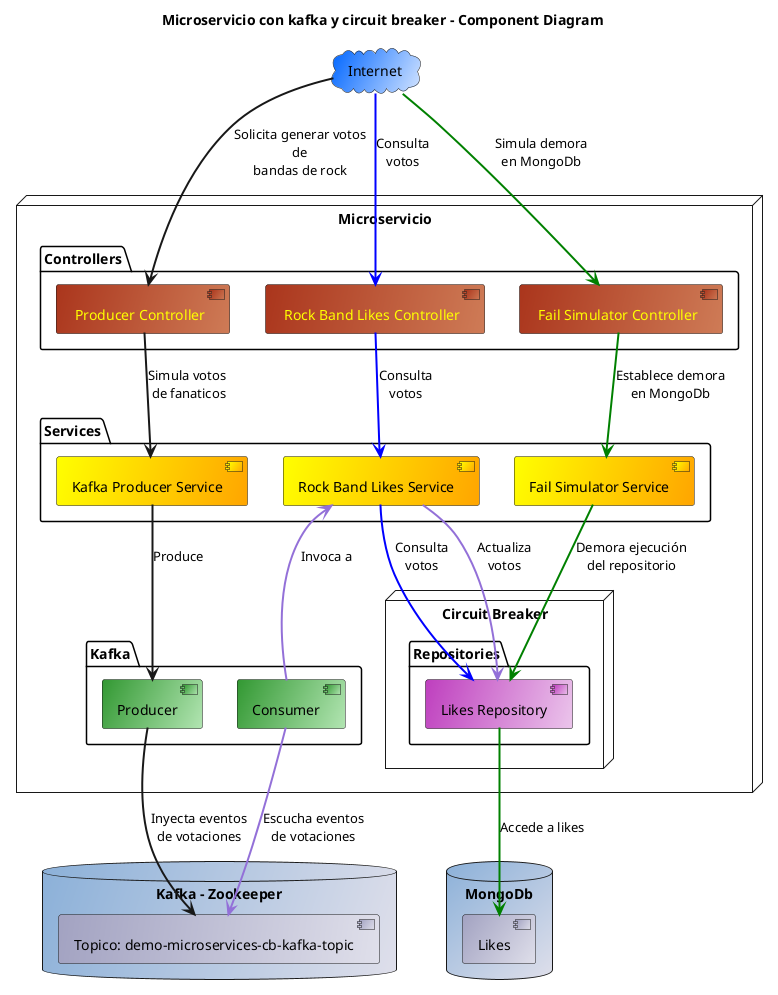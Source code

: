 @startuml
!define Nube 0066ff/cce0ff
!define Control AB361D/CF7C57
!define TextoControl yellow
!define Servicio Yellow/Orange
!define cafca 339933/b3e6b3
!define repositorios bf40bf/ecc6ec
!define datos a3a3c2/e0e0eb
!define db 8cb1d9/e0e0eb
!define ColorFuente(clr) <font color=clr>

title Microservicio con kafka y circuit breaker - Component Diagram

skinparam ArrowThickness 2
skinparam database {
    backgroundColor #db
}
skinparam cloud {
    backgroundColor #Nube
}

cloud Internet

database "Kafka - Zookeeper" {
    #datos [Topico: demo-microservices-cb-kafka-topic] as Topico
}

database MongoDb as MongoDb {
    #datos [Likes]
}

node "Microservicio" {
    package "Controllers" {
      #Control [ColorFuente(TextoControl) Fail Simulator Controller] as FailController
      #Control [ColorFuente(TextoControl) Rock Band Likes Controller] as LikesController
      #Control [ColorFuente(TextoControl) Producer Controller] as ProducerController
    }

    package "Services" {
      #Servicio [Kafka Producer Service] as KafkaService
      #Servicio [Rock Band Likes Service] as RockBandService
      #Servicio [Fail Simulator Service] as FailService

    }

    package "Kafka" {
      #cafca [Consumer]
      #cafca [Producer]
    }

    node "Circuit Breaker" {
        package "Repositories" {
          #repositorios [Likes Repository] as LikesRepository
        }
    }
}

'Flujo de consumidor de kafka
Topico <-[#mediumPurple]- Consumer                : "Escucha eventos\nde votaciones"
Consumer -[#mediumPurple]-> RockBandService       : "Invoca a"
RockBandService -[#mediumPurple]-> LikesRepository: "Actualiza\nvotos"

'Flujo de productor de kafka
Internet --> ProducerController     : "Solicita generar votos\n de \nbandas de rock"
ProducerController --> KafkaService : "Simula votos \nde fanaticos"
KafkaService --> Producer           : "Produce"
Producer --> Topico                 : "Inyecta eventos\nde votaciones"

'Flujo de consulta de votos
Internet -[#blue]-> LikesController       : "Consulta\nvotos"
LikesController -[#blue]-> RockBandService: "Consulta\nvotos"
RockBandService -[#blue]-> LikesRepository: "Consulta\nvotos"

'Flujo de simulación de fallas
Internet -[#green]-> FailController    : "Simula demora\nen MongoDb"
FailController -[#green]-> FailService : "Establece demora\nen MongoDb"
FailService -[#green]-> LikesRepository: "Demora ejecución\ndel repositorio"
LikesRepository -[#green]-> Likes      : "Accede a likes"

@enduml